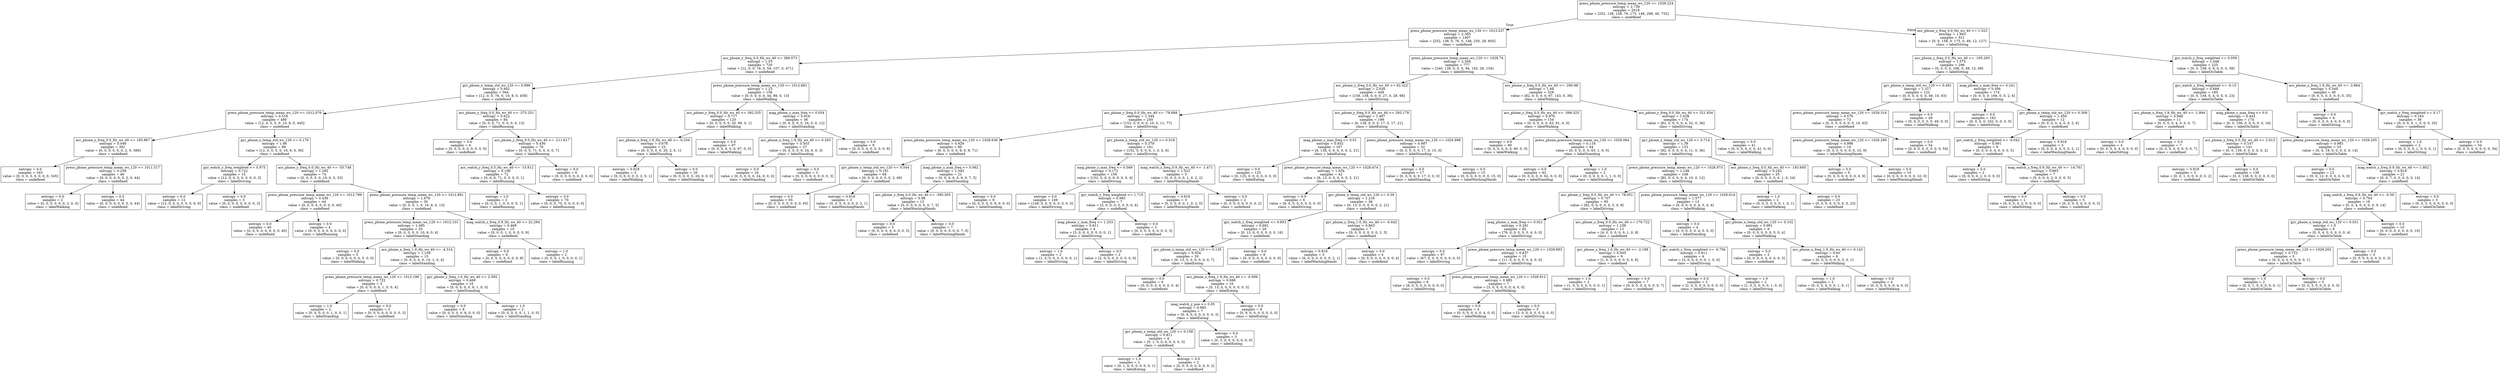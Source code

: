 digraph Tree {
node [shape=box] ;
0 [label="press_phone_pressure_temp_mean_ws_120 <= 1029.224\nentropy = 2.739\nsamples = 2018\nvalue = [252, 138, 158, 76, 175, 148, 299, 40, 732]\nclass = undefined"] ;
1 [label="press_phone_pressure_temp_mean_ws_120 <= 1013.237\nentropy = 2.365\nsamples = 1497\nvalue = [252, 138, 0, 76, 0, 148, 250, 28, 605]\nclass = undefined"] ;
0 -> 1 [labeldistance=2.5, labelangle=45, headlabel="True"] ;
2 [label="acc_phone_y_freq_0.0_Hz_ws_40 <= 389.073\nentropy = 1.53\nsamples = 720\nvalue = [12, 0, 0, 76, 0, 54, 107, 0, 471]\nclass = undefined"] ;
1 -> 2 ;
3 [label="gyr_phone_x_temp_std_ws_120 <= 0.996\nentropy = 0.942\nsamples = 564\nvalue = [12, 0, 0, 76, 0, 10, 8, 0, 458]\nclass = undefined"] ;
2 -> 3 ;
4 [label="press_phone_pressure_temp_mean_ws_120 <= 1012.076\nentropy = 0.518\nsamples = 480\nvalue = [12, 0, 0, 5, 0, 10, 8, 0, 445]\nclass = undefined"] ;
3 -> 4 ;
5 [label="acc_phone_y_freq_0.0_Hz_ws_40 <= 185.867\nentropy = 0.046\nsamples = 391\nvalue = [0, 0, 0, 0, 0, 0, 2, 0, 389]\nclass = undefined"] ;
4 -> 5 ;
6 [label="entropy = 0.0\nsamples = 345\nvalue = [0, 0, 0, 0, 0, 0, 0, 0, 345]\nclass = undefined"] ;
5 -> 6 ;
7 [label="press_phone_pressure_temp_mean_ws_120 <= 1011.517\nentropy = 0.258\nsamples = 46\nvalue = [0, 0, 0, 0, 0, 0, 2, 0, 44]\nclass = undefined"] ;
5 -> 7 ;
8 [label="entropy = 0.0\nsamples = 2\nvalue = [0, 0, 0, 0, 0, 0, 2, 0, 0]\nclass = labelWalking"] ;
7 -> 8 ;
9 [label="entropy = 0.0\nsamples = 44\nvalue = [0, 0, 0, 0, 0, 0, 0, 0, 44]\nclass = undefined"] ;
7 -> 9 ;
10 [label="gyr_phone_x_temp_std_ws_120 <= 0.179\nentropy = 1.66\nsamples = 89\nvalue = [12, 0, 0, 5, 0, 10, 6, 0, 56]\nclass = undefined"] ;
4 -> 10 ;
11 [label="gyr_watch_y_freq_weighted <= 0.975\nentropy = 0.722\nsamples = 15\nvalue = [12, 0, 0, 0, 0, 0, 0, 0, 3]\nclass = labelDriving"] ;
10 -> 11 ;
12 [label="entropy = 0.0\nsamples = 12\nvalue = [12, 0, 0, 0, 0, 0, 0, 0, 0]\nclass = labelDriving"] ;
11 -> 12 ;
13 [label="entropy = 0.0\nsamples = 3\nvalue = [0, 0, 0, 0, 0, 0, 0, 0, 3]\nclass = undefined"] ;
11 -> 13 ;
14 [label="acc_phone_y_freq_0.0_Hz_ws_40 <= -55.748\nentropy = 1.292\nsamples = 74\nvalue = [0, 0, 0, 5, 0, 10, 6, 0, 53]\nclass = undefined"] ;
10 -> 14 ;
15 [label="press_phone_pressure_temp_mean_ws_120 <= 1012.799\nentropy = 0.439\nsamples = 44\nvalue = [0, 0, 0, 4, 0, 0, 0, 0, 40]\nclass = undefined"] ;
14 -> 15 ;
16 [label="entropy = 0.0\nsamples = 40\nvalue = [0, 0, 0, 0, 0, 0, 0, 0, 40]\nclass = undefined"] ;
15 -> 16 ;
17 [label="entropy = 0.0\nsamples = 4\nvalue = [0, 0, 0, 4, 0, 0, 0, 0, 0]\nclass = labelRunning"] ;
15 -> 17 ;
18 [label="press_phone_pressure_temp_mean_ws_120 <= 1012.891\nentropy = 1.679\nsamples = 30\nvalue = [0, 0, 0, 1, 0, 10, 6, 0, 13]\nclass = undefined"] ;
14 -> 18 ;
19 [label="press_phone_pressure_temp_mean_ws_120 <= 1012.101\nentropy = 1.485\nsamples = 20\nvalue = [0, 0, 0, 0, 0, 10, 6, 0, 4]\nclass = labelStanding"] ;
18 -> 19 ;
20 [label="entropy = 0.0\nsamples = 5\nvalue = [0, 0, 0, 0, 0, 0, 5, 0, 0]\nclass = labelWalking"] ;
19 -> 20 ;
21 [label="acc_phone_x_freq_1.9_Hz_ws_40 <= -4.314\nentropy = 1.159\nsamples = 15\nvalue = [0, 0, 0, 0, 0, 10, 1, 0, 4]\nclass = labelStanding"] ;
19 -> 21 ;
22 [label="press_phone_pressure_temp_mean_ws_120 <= 1012.196\nentropy = 0.722\nsamples = 5\nvalue = [0, 0, 0, 0, 0, 1, 0, 0, 4]\nclass = undefined"] ;
21 -> 22 ;
23 [label="entropy = 1.0\nsamples = 2\nvalue = [0, 0, 0, 0, 0, 1, 0, 0, 1]\nclass = labelStanding"] ;
22 -> 23 ;
24 [label="entropy = 0.0\nsamples = 3\nvalue = [0, 0, 0, 0, 0, 0, 0, 0, 3]\nclass = undefined"] ;
22 -> 24 ;
25 [label="gyr_phone_y_freq_1.0_Hz_ws_40 <= 2.592\nentropy = 0.469\nsamples = 10\nvalue = [0, 0, 0, 0, 0, 9, 1, 0, 0]\nclass = labelStanding"] ;
21 -> 25 ;
26 [label="entropy = 0.0\nsamples = 8\nvalue = [0, 0, 0, 0, 0, 8, 0, 0, 0]\nclass = labelStanding"] ;
25 -> 26 ;
27 [label="entropy = 1.0\nsamples = 2\nvalue = [0, 0, 0, 0, 0, 1, 1, 0, 0]\nclass = labelStanding"] ;
25 -> 27 ;
28 [label="mag_watch_z_freq_0.9_Hz_ws_40 <= 22.294\nentropy = 0.469\nsamples = 10\nvalue = [0, 0, 0, 1, 0, 0, 0, 0, 9]\nclass = undefined"] ;
18 -> 28 ;
29 [label="entropy = 0.0\nsamples = 8\nvalue = [0, 0, 0, 0, 0, 0, 0, 0, 8]\nclass = undefined"] ;
28 -> 29 ;
30 [label="entropy = 1.0\nsamples = 2\nvalue = [0, 0, 0, 1, 0, 0, 0, 0, 1]\nclass = labelRunning"] ;
28 -> 30 ;
31 [label="acc_phone_y_freq_0.0_Hz_ws_40 <= -375.251\nentropy = 0.622\nsamples = 84\nvalue = [0, 0, 0, 71, 0, 0, 0, 0, 13]\nclass = labelRunning"] ;
3 -> 31 ;
32 [label="entropy = 0.0\nsamples = 6\nvalue = [0, 0, 0, 0, 0, 0, 0, 0, 6]\nclass = undefined"] ;
31 -> 32 ;
33 [label="acc_phone_y_freq_0.0_Hz_ws_40 <= -211.617\nentropy = 0.436\nsamples = 78\nvalue = [0, 0, 0, 71, 0, 0, 0, 0, 7]\nclass = labelRunning"] ;
31 -> 33 ;
34 [label="acc_watch_y_freq_0.5_Hz_ws_40 <= -15.812\nentropy = 0.106\nsamples = 72\nvalue = [0, 0, 0, 71, 0, 0, 0, 0, 1]\nclass = labelRunning"] ;
33 -> 34 ;
35 [label="entropy = 1.0\nsamples = 2\nvalue = [0, 0, 0, 1, 0, 0, 0, 0, 1]\nclass = labelRunning"] ;
34 -> 35 ;
36 [label="entropy = 0.0\nsamples = 70\nvalue = [0, 0, 0, 70, 0, 0, 0, 0, 0]\nclass = labelRunning"] ;
34 -> 36 ;
37 [label="entropy = 0.0\nsamples = 6\nvalue = [0, 0, 0, 0, 0, 0, 0, 0, 6]\nclass = undefined"] ;
33 -> 37 ;
38 [label="press_phone_pressure_temp_mean_ws_120 <= 1012.681\nentropy = 1.23\nsamples = 156\nvalue = [0, 0, 0, 0, 0, 44, 99, 0, 13]\nclass = labelWalking"] ;
2 -> 38 ;
39 [label="acc_phone_y_freq_0.0_Hz_ws_40 <= 392.335\nentropy = 0.717\nsamples = 120\nvalue = [0, 0, 0, 0, 0, 20, 99, 0, 1]\nclass = labelWalking"] ;
38 -> 39 ;
40 [label="acc_phone_x_freq_1.9_Hz_ws_40 <= -0.334\nentropy = 0.678\nsamples = 23\nvalue = [0, 0, 0, 0, 0, 20, 2, 0, 1]\nclass = labelStanding"] ;
39 -> 40 ;
41 [label="entropy = 0.918\nsamples = 3\nvalue = [0, 0, 0, 0, 0, 0, 2, 0, 1]\nclass = labelWalking"] ;
40 -> 41 ;
42 [label="entropy = 0.0\nsamples = 20\nvalue = [0, 0, 0, 0, 0, 20, 0, 0, 0]\nclass = labelStanding"] ;
40 -> 42 ;
43 [label="entropy = 0.0\nsamples = 97\nvalue = [0, 0, 0, 0, 0, 0, 97, 0, 0]\nclass = labelWalking"] ;
39 -> 43 ;
44 [label="mag_phone_z_max_freq <= 0.054\nentropy = 0.918\nsamples = 36\nvalue = [0, 0, 0, 0, 0, 24, 0, 0, 12]\nclass = labelStanding"] ;
38 -> 44 ;
45 [label="acc_phone_x_freq_1.9_Hz_ws_40 <= 0.293\nentropy = 0.503\nsamples = 27\nvalue = [0, 0, 0, 0, 0, 24, 0, 0, 3]\nclass = labelStanding"] ;
44 -> 45 ;
46 [label="entropy = 0.0\nsamples = 24\nvalue = [0, 0, 0, 0, 0, 24, 0, 0, 0]\nclass = labelStanding"] ;
45 -> 46 ;
47 [label="entropy = 0.0\nsamples = 3\nvalue = [0, 0, 0, 0, 0, 0, 0, 0, 3]\nclass = undefined"] ;
45 -> 47 ;
48 [label="entropy = 0.0\nsamples = 9\nvalue = [0, 0, 0, 0, 0, 0, 0, 0, 9]\nclass = undefined"] ;
44 -> 48 ;
49 [label="press_phone_pressure_temp_mean_ws_120 <= 1028.74\nentropy = 2.394\nsamples = 777\nvalue = [240, 138, 0, 0, 0, 94, 143, 28, 134]\nclass = labelDriving"] ;
1 -> 49 ;
50 [label="acc_phone_y_freq_0.0_Hz_ws_40 <= 62.322\nentropy = 2.026\nsamples = 449\nvalue = [158, 138, 0, 0, 0, 27, 0, 28, 98]\nclass = labelDriving"] ;
49 -> 50 ;
51 [label="acc_phone_y_freq_0.0_Hz_ws_40 <= -78.688\nentropy = 1.344\nsamples = 250\nvalue = [152, 0, 0, 0, 0, 10, 0, 11, 77]\nclass = labelDriving"] ;
50 -> 51 ;
52 [label="press_phone_pressure_temp_mean_ws_120 <= 1028.636\nentropy = 0.929\nsamples = 89\nvalue = [0, 0, 0, 0, 0, 9, 0, 9, 71]\nclass = undefined"] ;
51 -> 52 ;
53 [label="gyr_phone_x_temp_std_ws_120 <= 0.544\nentropy = 0.191\nsamples = 68\nvalue = [0, 0, 0, 0, 0, 0, 0, 2, 66]\nclass = undefined"] ;
52 -> 53 ;
54 [label="entropy = 0.0\nsamples = 65\nvalue = [0, 0, 0, 0, 0, 0, 0, 0, 65]\nclass = undefined"] ;
53 -> 54 ;
55 [label="entropy = 0.918\nsamples = 3\nvalue = [0, 0, 0, 0, 0, 0, 0, 2, 1]\nclass = labelWashingHands"] ;
53 -> 55 ;
56 [label="mag_phone_z_max_freq <= 0.062\nentropy = 1.545\nsamples = 21\nvalue = [0, 0, 0, 0, 0, 9, 0, 7, 5]\nclass = labelStanding"] ;
52 -> 56 ;
57 [label="acc_phone_y_freq_0.0_Hz_ws_40 <= -395.305\nentropy = 0.98\nsamples = 12\nvalue = [0, 0, 0, 0, 0, 0, 0, 7, 5]\nclass = labelWashingHands"] ;
56 -> 57 ;
58 [label="entropy = 0.0\nsamples = 5\nvalue = [0, 0, 0, 0, 0, 0, 0, 0, 5]\nclass = undefined"] ;
57 -> 58 ;
59 [label="entropy = 0.0\nsamples = 7\nvalue = [0, 0, 0, 0, 0, 0, 0, 7, 0]\nclass = labelWashingHands"] ;
57 -> 59 ;
60 [label="entropy = 0.0\nsamples = 9\nvalue = [0, 0, 0, 0, 0, 9, 0, 0, 0]\nclass = labelStanding"] ;
56 -> 60 ;
61 [label="gyr_phone_x_temp_std_ws_120 <= 0.518\nentropy = 0.379\nsamples = 161\nvalue = [152, 0, 0, 0, 0, 1, 0, 2, 6]\nclass = labelDriving"] ;
51 -> 61 ;
62 [label="mag_phone_z_max_freq <= 0.569\nentropy = 0.172\nsamples = 156\nvalue = [152, 0, 0, 0, 0, 0, 0, 0, 4]\nclass = labelDriving"] ;
61 -> 62 ;
63 [label="entropy = 0.0\nsamples = 149\nvalue = [149, 0, 0, 0, 0, 0, 0, 0, 0]\nclass = labelDriving"] ;
62 -> 63 ;
64 [label="gyr_watch_y_freq_weighted <= 1.715\nentropy = 0.985\nsamples = 7\nvalue = [3, 0, 0, 0, 0, 0, 0, 0, 4]\nclass = undefined"] ;
62 -> 64 ;
65 [label="mag_phone_z_max_freq <= 1.253\nentropy = 0.811\nsamples = 4\nvalue = [3, 0, 0, 0, 0, 0, 0, 0, 1]\nclass = labelDriving"] ;
64 -> 65 ;
66 [label="entropy = 1.0\nsamples = 2\nvalue = [1, 0, 0, 0, 0, 0, 0, 0, 1]\nclass = labelDriving"] ;
65 -> 66 ;
67 [label="entropy = 0.0\nsamples = 2\nvalue = [2, 0, 0, 0, 0, 0, 0, 0, 0]\nclass = labelDriving"] ;
65 -> 67 ;
68 [label="entropy = 0.0\nsamples = 3\nvalue = [0, 0, 0, 0, 0, 0, 0, 0, 3]\nclass = undefined"] ;
64 -> 68 ;
69 [label="mag_watch_z_freq_0.9_Hz_ws_40 <= -1.471\nentropy = 1.522\nsamples = 5\nvalue = [0, 0, 0, 0, 0, 1, 0, 2, 2]\nclass = labelWashingHands"] ;
61 -> 69 ;
70 [label="entropy = 0.918\nsamples = 3\nvalue = [0, 0, 0, 0, 0, 1, 0, 2, 0]\nclass = labelWashingHands"] ;
69 -> 70 ;
71 [label="entropy = 0.0\nsamples = 2\nvalue = [0, 0, 0, 0, 0, 0, 0, 0, 2]\nclass = undefined"] ;
69 -> 71 ;
72 [label="acc_phone_y_freq_0.0_Hz_ws_40 <= 293.179\nentropy = 1.467\nsamples = 199\nvalue = [6, 138, 0, 0, 0, 17, 0, 17, 21]\nclass = labelEating"] ;
50 -> 72 ;
73 [label="mag_phone_z_max_freq <= 0.01\nentropy = 0.852\nsamples = 167\nvalue = [6, 138, 0, 0, 0, 0, 0, 2, 21]\nclass = labelEating"] ;
72 -> 73 ;
74 [label="entropy = 0.0\nsamples = 125\nvalue = [0, 125, 0, 0, 0, 0, 0, 0, 0]\nclass = labelEating"] ;
73 -> 74 ;
75 [label="press_phone_pressure_temp_mean_ws_120 <= 1028.474\nentropy = 1.634\nsamples = 42\nvalue = [6, 13, 0, 0, 0, 0, 0, 2, 21]\nclass = undefined"] ;
73 -> 75 ;
76 [label="entropy = 0.0\nsamples = 6\nvalue = [6, 0, 0, 0, 0, 0, 0, 0, 0]\nclass = labelDriving"] ;
75 -> 76 ;
77 [label="gyr_phone_x_temp_std_ws_120 <= 0.39\nentropy = 1.216\nsamples = 36\nvalue = [0, 13, 0, 0, 0, 0, 0, 2, 21]\nclass = undefined"] ;
75 -> 77 ;
78 [label="gyr_watch_y_freq_weighted <= 0.853\nentropy = 0.992\nsamples = 29\nvalue = [0, 13, 0, 0, 0, 0, 0, 0, 16]\nclass = undefined"] ;
77 -> 78 ;
79 [label="gyr_phone_x_temp_std_ws_120 <= 0.135\nentropy = 0.934\nsamples = 20\nvalue = [0, 13, 0, 0, 0, 0, 0, 0, 7]\nclass = labelEating"] ;
78 -> 79 ;
80 [label="entropy = 0.0\nsamples = 4\nvalue = [0, 0, 0, 0, 0, 0, 0, 0, 4]\nclass = undefined"] ;
79 -> 80 ;
81 [label="acc_phone_x_freq_1.9_Hz_ws_40 <= -0.099\nentropy = 0.696\nsamples = 16\nvalue = [0, 13, 0, 0, 0, 0, 0, 0, 3]\nclass = labelEating"] ;
79 -> 81 ;
82 [label="mag_watch_y_pse <= 0.05\nentropy = 0.985\nsamples = 7\nvalue = [0, 4, 0, 0, 0, 0, 0, 0, 3]\nclass = labelEating"] ;
81 -> 82 ;
83 [label="gyr_phone_x_temp_std_ws_120 <= 0.158\nentropy = 0.811\nsamples = 4\nvalue = [0, 1, 0, 0, 0, 0, 0, 0, 3]\nclass = undefined"] ;
82 -> 83 ;
84 [label="entropy = 1.0\nsamples = 2\nvalue = [0, 1, 0, 0, 0, 0, 0, 0, 1]\nclass = labelEating"] ;
83 -> 84 ;
85 [label="entropy = 0.0\nsamples = 2\nvalue = [0, 0, 0, 0, 0, 0, 0, 0, 2]\nclass = undefined"] ;
83 -> 85 ;
86 [label="entropy = 0.0\nsamples = 3\nvalue = [0, 3, 0, 0, 0, 0, 0, 0, 0]\nclass = labelEating"] ;
82 -> 86 ;
87 [label="entropy = 0.0\nsamples = 9\nvalue = [0, 9, 0, 0, 0, 0, 0, 0, 0]\nclass = labelEating"] ;
81 -> 87 ;
88 [label="entropy = 0.0\nsamples = 9\nvalue = [0, 0, 0, 0, 0, 0, 0, 0, 9]\nclass = undefined"] ;
78 -> 88 ;
89 [label="gyr_phone_y_freq_1.0_Hz_ws_40 <= -0.442\nentropy = 0.863\nsamples = 7\nvalue = [0, 0, 0, 0, 0, 0, 0, 2, 5]\nclass = undefined"] ;
77 -> 89 ;
90 [label="entropy = 0.918\nsamples = 3\nvalue = [0, 0, 0, 0, 0, 0, 0, 2, 1]\nclass = labelWashingHands"] ;
89 -> 90 ;
91 [label="entropy = 0.0\nsamples = 4\nvalue = [0, 0, 0, 0, 0, 0, 0, 0, 4]\nclass = undefined"] ;
89 -> 91 ;
92 [label="press_phone_pressure_temp_mean_ws_120 <= 1020.898\nentropy = 0.997\nsamples = 32\nvalue = [0, 0, 0, 0, 0, 17, 0, 15, 0]\nclass = labelStanding"] ;
72 -> 92 ;
93 [label="entropy = 0.0\nsamples = 17\nvalue = [0, 0, 0, 0, 0, 17, 0, 0, 0]\nclass = labelStanding"] ;
92 -> 93 ;
94 [label="entropy = 0.0\nsamples = 15\nvalue = [0, 0, 0, 0, 0, 0, 0, 15, 0]\nclass = labelWashingHands"] ;
92 -> 94 ;
95 [label="acc_phone_y_freq_0.0_Hz_ws_40 <= -290.98\nentropy = 1.84\nsamples = 328\nvalue = [82, 0, 0, 0, 0, 67, 143, 0, 36]\nclass = labelWalking"] ;
49 -> 95 ;
96 [label="acc_phone_y_freq_0.0_Hz_ws_40 <= -399.325\nentropy = 0.976\nsamples = 154\nvalue = [0, 0, 0, 0, 0, 63, 91, 0, 0]\nclass = labelWalking"] ;
95 -> 96 ;
97 [label="entropy = 0.0\nsamples = 90\nvalue = [0, 0, 0, 0, 0, 0, 90, 0, 0]\nclass = labelWalking"] ;
96 -> 97 ;
98 [label="press_phone_pressure_temp_mean_ws_120 <= 1029.064\nentropy = 0.116\nsamples = 64\nvalue = [0, 0, 0, 0, 0, 63, 1, 0, 0]\nclass = labelStanding"] ;
96 -> 98 ;
99 [label="entropy = 0.0\nsamples = 62\nvalue = [0, 0, 0, 0, 0, 62, 0, 0, 0]\nclass = labelStanding"] ;
98 -> 99 ;
100 [label="entropy = 1.0\nsamples = 2\nvalue = [0, 0, 0, 0, 0, 1, 1, 0, 0]\nclass = labelStanding"] ;
98 -> 100 ;
101 [label="acc_phone_y_freq_0.0_Hz_ws_40 <= 321.854\nentropy = 1.628\nsamples = 174\nvalue = [82, 0, 0, 0, 0, 4, 52, 0, 36]\nclass = labelDriving"] ;
95 -> 101 ;
102 [label="gyr_phone_x_temp_std_ws_120 <= 0.714\nentropy = 1.39\nsamples = 133\nvalue = [82, 0, 0, 0, 0, 4, 11, 0, 36]\nclass = labelDriving"] ;
101 -> 102 ;
103 [label="press_phone_pressure_temp_mean_ws_120 <= 1028.973\nentropy = 1.148\nsamples = 108\nvalue = [82, 0, 0, 0, 0, 4, 10, 0, 12]\nclass = labelDriving"] ;
102 -> 103 ;
104 [label="acc_phone_y_freq_0.0_Hz_ws_40 <= 78.051\nentropy = 0.707\nsamples = 95\nvalue = [82, 0, 0, 0, 0, 0, 5, 0, 8]\nclass = labelDriving"] ;
103 -> 104 ;
105 [label="mag_phone_z_max_freq <= 0.021\nentropy = 0.281\nsamples = 82\nvalue = [78, 0, 0, 0, 0, 0, 4, 0, 0]\nclass = labelDriving"] ;
104 -> 105 ;
106 [label="entropy = 0.0\nsamples = 67\nvalue = [67, 0, 0, 0, 0, 0, 0, 0, 0]\nclass = labelDriving"] ;
105 -> 106 ;
107 [label="press_phone_pressure_temp_mean_ws_120 <= 1028.893\nentropy = 0.837\nsamples = 15\nvalue = [11, 0, 0, 0, 0, 0, 4, 0, 0]\nclass = labelDriving"] ;
105 -> 107 ;
108 [label="entropy = 0.0\nsamples = 8\nvalue = [8, 0, 0, 0, 0, 0, 0, 0, 0]\nclass = labelDriving"] ;
107 -> 108 ;
109 [label="press_phone_pressure_temp_mean_ws_120 <= 1028.912\nentropy = 0.985\nsamples = 7\nvalue = [3, 0, 0, 0, 0, 0, 4, 0, 0]\nclass = labelWalking"] ;
107 -> 109 ;
110 [label="entropy = 0.0\nsamples = 4\nvalue = [0, 0, 0, 0, 0, 0, 4, 0, 0]\nclass = labelWalking"] ;
109 -> 110 ;
111 [label="entropy = 0.0\nsamples = 3\nvalue = [3, 0, 0, 0, 0, 0, 0, 0, 0]\nclass = labelDriving"] ;
109 -> 111 ;
112 [label="acc_phone_y_freq_0.0_Hz_ws_40 <= 179.722\nentropy = 1.239\nsamples = 13\nvalue = [4, 0, 0, 0, 0, 0, 1, 0, 8]\nclass = undefined"] ;
104 -> 112 ;
113 [label="gyr_phone_y_freq_1.0_Hz_ws_40 <= -2.198\nentropy = 0.503\nsamples = 9\nvalue = [1, 0, 0, 0, 0, 0, 0, 0, 8]\nclass = undefined"] ;
112 -> 113 ;
114 [label="entropy = 1.0\nsamples = 2\nvalue = [1, 0, 0, 0, 0, 0, 0, 0, 1]\nclass = labelDriving"] ;
113 -> 114 ;
115 [label="entropy = 0.0\nsamples = 7\nvalue = [0, 0, 0, 0, 0, 0, 0, 0, 7]\nclass = undefined"] ;
113 -> 115 ;
116 [label="gyr_watch_y_freq_weighted <= -0.756\nentropy = 0.811\nsamples = 4\nvalue = [3, 0, 0, 0, 0, 0, 1, 0, 0]\nclass = labelDriving"] ;
112 -> 116 ;
117 [label="entropy = 0.0\nsamples = 2\nvalue = [2, 0, 0, 0, 0, 0, 0, 0, 0]\nclass = labelDriving"] ;
116 -> 117 ;
118 [label="entropy = 1.0\nsamples = 2\nvalue = [1, 0, 0, 0, 0, 0, 1, 0, 0]\nclass = labelDriving"] ;
116 -> 118 ;
119 [label="press_phone_pressure_temp_mean_ws_120 <= 1029.014\nentropy = 1.577\nsamples = 13\nvalue = [0, 0, 0, 0, 0, 4, 5, 0, 4]\nclass = labelWalking"] ;
103 -> 119 ;
120 [label="entropy = 0.0\nsamples = 4\nvalue = [0, 0, 0, 0, 0, 4, 0, 0, 0]\nclass = labelStanding"] ;
119 -> 120 ;
121 [label="gyr_phone_x_temp_std_ws_120 <= 0.102\nentropy = 0.991\nsamples = 9\nvalue = [0, 0, 0, 0, 0, 0, 5, 0, 4]\nclass = labelWalking"] ;
119 -> 121 ;
122 [label="entropy = 0.0\nsamples = 3\nvalue = [0, 0, 0, 0, 0, 0, 0, 0, 3]\nclass = undefined"] ;
121 -> 122 ;
123 [label="acc_phone_x_freq_1.9_Hz_ws_40 <= 0.143\nentropy = 0.65\nsamples = 6\nvalue = [0, 0, 0, 0, 0, 0, 5, 0, 1]\nclass = labelWalking"] ;
121 -> 123 ;
124 [label="entropy = 1.0\nsamples = 2\nvalue = [0, 0, 0, 0, 0, 0, 1, 0, 1]\nclass = labelWalking"] ;
123 -> 124 ;
125 [label="entropy = 0.0\nsamples = 4\nvalue = [0, 0, 0, 0, 0, 0, 4, 0, 0]\nclass = labelWalking"] ;
123 -> 125 ;
126 [label="acc_phone_y_freq_0.0_Hz_ws_40 <= -193.695\nentropy = 0.242\nsamples = 25\nvalue = [0, 0, 0, 0, 0, 0, 1, 0, 24]\nclass = undefined"] ;
102 -> 126 ;
127 [label="entropy = 1.0\nsamples = 2\nvalue = [0, 0, 0, 0, 0, 0, 1, 0, 1]\nclass = labelWalking"] ;
126 -> 127 ;
128 [label="entropy = 0.0\nsamples = 23\nvalue = [0, 0, 0, 0, 0, 0, 0, 0, 23]\nclass = undefined"] ;
126 -> 128 ;
129 [label="entropy = 0.0\nsamples = 41\nvalue = [0, 0, 0, 0, 0, 0, 41, 0, 0]\nclass = labelWalking"] ;
101 -> 129 ;
130 [label="acc_phone_y_freq_0.0_Hz_ws_40 <= 1.523\nentropy = 1.993\nsamples = 521\nvalue = [0, 0, 158, 0, 175, 0, 49, 12, 127]\nclass = labelSitting"] ;
0 -> 130 [labeldistance=2.5, labelangle=-45, headlabel="False"] ;
131 [label="acc_phone_y_freq_0.0_Hz_ws_40 <= -165.293\nentropy = 1.575\nsamples = 296\nvalue = [0, 0, 0, 0, 166, 0, 49, 12, 69]\nclass = labelSitting"] ;
130 -> 131 ;
132 [label="gyr_phone_x_temp_std_ws_120 <= 0.491\nentropy = 1.317\nsamples = 122\nvalue = [0, 0, 0, 0, 0, 0, 49, 10, 63]\nclass = undefined"] ;
131 -> 132 ;
133 [label="press_phone_pressure_temp_mean_ws_120 <= 1029.316\nentropy = 0.576\nsamples = 73\nvalue = [0, 0, 0, 0, 0, 0, 0, 10, 63]\nclass = undefined"] ;
132 -> 133 ;
134 [label="press_phone_pressure_temp_mean_ws_120 <= 1029.289\nentropy = 0.998\nsamples = 19\nvalue = [0, 0, 0, 0, 0, 0, 0, 10, 9]\nclass = labelWashingHands"] ;
133 -> 134 ;
135 [label="entropy = 0.0\nsamples = 9\nvalue = [0, 0, 0, 0, 0, 0, 0, 0, 9]\nclass = undefined"] ;
134 -> 135 ;
136 [label="entropy = 0.0\nsamples = 10\nvalue = [0, 0, 0, 0, 0, 0, 0, 10, 0]\nclass = labelWashingHands"] ;
134 -> 136 ;
137 [label="entropy = 0.0\nsamples = 54\nvalue = [0, 0, 0, 0, 0, 0, 0, 0, 54]\nclass = undefined"] ;
133 -> 137 ;
138 [label="entropy = 0.0\nsamples = 49\nvalue = [0, 0, 0, 0, 0, 0, 49, 0, 0]\nclass = labelWalking"] ;
132 -> 138 ;
139 [label="mag_phone_z_max_freq <= 0.241\nentropy = 0.306\nsamples = 174\nvalue = [0, 0, 0, 0, 166, 0, 0, 2, 6]\nclass = labelSitting"] ;
131 -> 139 ;
140 [label="entropy = 0.0\nsamples = 162\nvalue = [0, 0, 0, 0, 162, 0, 0, 0, 0]\nclass = labelSitting"] ;
139 -> 140 ;
141 [label="gyr_phone_x_temp_std_ws_120 <= 0.309\nentropy = 1.459\nsamples = 12\nvalue = [0, 0, 0, 0, 4, 0, 0, 2, 6]\nclass = undefined"] ;
139 -> 141 ;
142 [label="gyr_watch_y_freq_weighted <= -0.042\nentropy = 0.991\nsamples = 9\nvalue = [0, 0, 0, 0, 4, 0, 0, 0, 5]\nclass = undefined"] ;
141 -> 142 ;
143 [label="entropy = 0.0\nsamples = 2\nvalue = [0, 0, 0, 0, 2, 0, 0, 0, 0]\nclass = labelSitting"] ;
142 -> 143 ;
144 [label="mag_watch_z_freq_0.9_Hz_ws_40 <= -14.761\nentropy = 0.863\nsamples = 7\nvalue = [0, 0, 0, 0, 2, 0, 0, 0, 5]\nclass = undefined"] ;
142 -> 144 ;
145 [label="entropy = 0.0\nsamples = 2\nvalue = [0, 0, 0, 0, 2, 0, 0, 0, 0]\nclass = labelSitting"] ;
144 -> 145 ;
146 [label="entropy = 0.0\nsamples = 5\nvalue = [0, 0, 0, 0, 0, 0, 0, 0, 5]\nclass = undefined"] ;
144 -> 146 ;
147 [label="entropy = 0.918\nsamples = 3\nvalue = [0, 0, 0, 0, 0, 0, 0, 2, 1]\nclass = labelWashingHands"] ;
141 -> 147 ;
148 [label="gyr_watch_y_freq_weighted <= 0.059\nentropy = 1.048\nsamples = 225\nvalue = [0, 0, 158, 0, 9, 0, 0, 0, 58]\nclass = labelOnTable"] ;
130 -> 148 ;
149 [label="gyr_watch_y_freq_weighted <= -0.15\nentropy = 0.688\nsamples = 185\nvalue = [0, 0, 158, 0, 4, 0, 0, 0, 23]\nclass = labelOnTable"] ;
148 -> 149 ;
150 [label="acc_phone_x_freq_1.9_Hz_ws_40 <= -1.994\nentropy = 0.946\nsamples = 11\nvalue = [0, 0, 0, 0, 4, 0, 0, 0, 7]\nclass = undefined"] ;
149 -> 150 ;
151 [label="entropy = 0.0\nsamples = 4\nvalue = [0, 0, 0, 0, 4, 0, 0, 0, 0]\nclass = labelSitting"] ;
150 -> 151 ;
152 [label="entropy = 0.0\nsamples = 7\nvalue = [0, 0, 0, 0, 0, 0, 0, 0, 7]\nclass = undefined"] ;
150 -> 152 ;
153 [label="mag_phone_z_max_freq <= 0.0\nentropy = 0.443\nsamples = 174\nvalue = [0, 0, 158, 0, 0, 0, 0, 0, 16]\nclass = labelOnTable"] ;
149 -> 153 ;
154 [label="acc_phone_y_freq_0.0_Hz_ws_40 <= 2.613\nentropy = 0.107\nsamples = 141\nvalue = [0, 0, 139, 0, 0, 0, 0, 0, 2]\nclass = labelOnTable"] ;
153 -> 154 ;
155 [label="entropy = 0.918\nsamples = 3\nvalue = [0, 0, 1, 0, 0, 0, 0, 0, 2]\nclass = undefined"] ;
154 -> 155 ;
156 [label="entropy = 0.0\nsamples = 138\nvalue = [0, 0, 138, 0, 0, 0, 0, 0, 0]\nclass = labelOnTable"] ;
154 -> 156 ;
157 [label="press_phone_pressure_temp_mean_ws_120 <= 1029.255\nentropy = 0.983\nsamples = 33\nvalue = [0, 0, 19, 0, 0, 0, 0, 0, 14]\nclass = labelOnTable"] ;
153 -> 157 ;
158 [label="entropy = 0.0\nsamples = 12\nvalue = [0, 0, 12, 0, 0, 0, 0, 0, 0]\nclass = labelOnTable"] ;
157 -> 158 ;
159 [label="mag_watch_z_freq_0.9_Hz_ws_40 <= 1.802\nentropy = 0.918\nsamples = 21\nvalue = [0, 0, 7, 0, 0, 0, 0, 0, 14]\nclass = undefined"] ;
157 -> 159 ;
160 [label="mag_watch_z_freq_0.9_Hz_ws_40 <= -0.59\nentropy = 0.764\nsamples = 18\nvalue = [0, 0, 4, 0, 0, 0, 0, 0, 14]\nclass = undefined"] ;
159 -> 160 ;
161 [label="gyr_phone_x_temp_std_ws_120 <= 0.031\nentropy = 1.0\nsamples = 8\nvalue = [0, 0, 4, 0, 0, 0, 0, 0, 4]\nclass = labelOnTable"] ;
160 -> 161 ;
162 [label="press_phone_pressure_temp_mean_ws_120 <= 1029.262\nentropy = 0.722\nsamples = 5\nvalue = [0, 0, 4, 0, 0, 0, 0, 0, 1]\nclass = labelOnTable"] ;
161 -> 162 ;
163 [label="entropy = 1.0\nsamples = 2\nvalue = [0, 0, 1, 0, 0, 0, 0, 0, 1]\nclass = labelOnTable"] ;
162 -> 163 ;
164 [label="entropy = 0.0\nsamples = 3\nvalue = [0, 0, 3, 0, 0, 0, 0, 0, 0]\nclass = labelOnTable"] ;
162 -> 164 ;
165 [label="entropy = 0.0\nsamples = 3\nvalue = [0, 0, 0, 0, 0, 0, 0, 0, 3]\nclass = undefined"] ;
161 -> 165 ;
166 [label="entropy = 0.0\nsamples = 10\nvalue = [0, 0, 0, 0, 0, 0, 0, 0, 10]\nclass = undefined"] ;
160 -> 166 ;
167 [label="entropy = 0.0\nsamples = 3\nvalue = [0, 0, 3, 0, 0, 0, 0, 0, 0]\nclass = labelOnTable"] ;
159 -> 167 ;
168 [label="acc_phone_x_freq_1.9_Hz_ws_40 <= -2.864\nentropy = 0.544\nsamples = 40\nvalue = [0, 0, 0, 0, 5, 0, 0, 0, 35]\nclass = undefined"] ;
148 -> 168 ;
169 [label="entropy = 0.0\nsamples = 4\nvalue = [0, 0, 0, 0, 4, 0, 0, 0, 0]\nclass = labelSitting"] ;
168 -> 169 ;
170 [label="gyr_watch_y_freq_weighted <= 0.17\nentropy = 0.183\nsamples = 36\nvalue = [0, 0, 0, 0, 1, 0, 0, 0, 35]\nclass = undefined"] ;
168 -> 170 ;
171 [label="entropy = 1.0\nsamples = 2\nvalue = [0, 0, 0, 0, 1, 0, 0, 0, 1]\nclass = labelSitting"] ;
170 -> 171 ;
172 [label="entropy = 0.0\nsamples = 34\nvalue = [0, 0, 0, 0, 0, 0, 0, 0, 34]\nclass = undefined"] ;
170 -> 172 ;
}